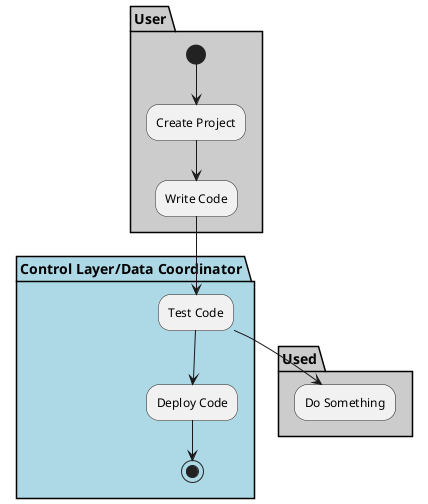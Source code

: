 @startuml

partition "Control Layer/Data Coordinator" {

}

partition User  #cccccc {
  (*) --> "Create Project"
  --> "Write Code"
}

partition "Control Layer/Data Coordinator" #lightblue {
  "Write Code" --> "Test Code"
  "Test Code" --> "Deploy Code"
  "Deploy Code" --> (*)
}

partition Used #cccccc {
  "Test Code" --> "Do Something"
}

@enduml

